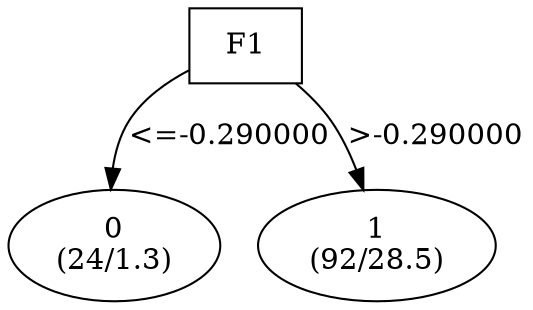 digraph YaDT {
n0 [ shape=box, label="F1\n"]
n0 -> n1 [label="<=-0.290000"]
n1 [ shape=ellipse, label="0\n(24/1.3)"]
n0 -> n2 [label=">-0.290000"]
n2 [ shape=ellipse, label="1\n(92/28.5)"]
}
